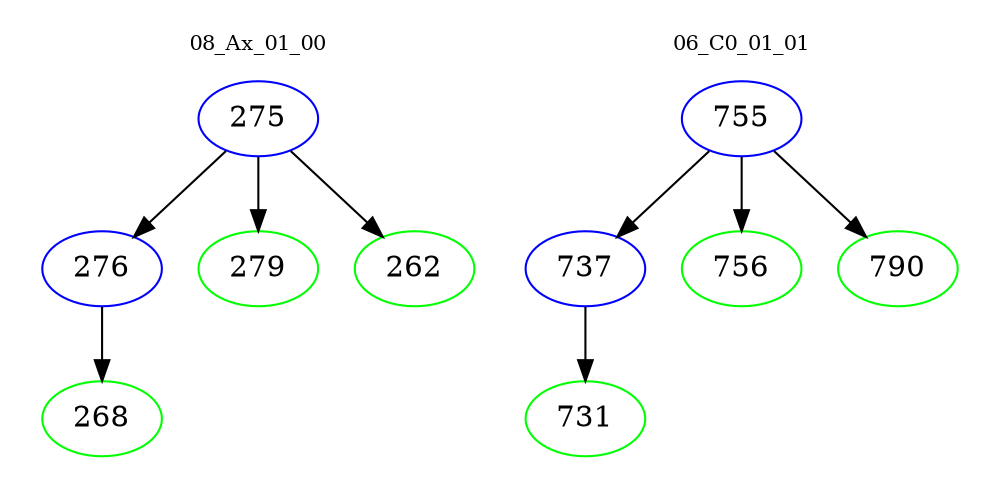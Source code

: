 digraph{
subgraph cluster_0 {
color = white
label = "08_Ax_01_00";
fontsize=10;
T0_275 [label="275", color="blue"]
T0_275 -> T0_276 [color="black"]
T0_276 [label="276", color="blue"]
T0_276 -> T0_268 [color="black"]
T0_268 [label="268", color="green"]
T0_275 -> T0_279 [color="black"]
T0_279 [label="279", color="green"]
T0_275 -> T0_262 [color="black"]
T0_262 [label="262", color="green"]
}
subgraph cluster_1 {
color = white
label = "06_C0_01_01";
fontsize=10;
T1_755 [label="755", color="blue"]
T1_755 -> T1_737 [color="black"]
T1_737 [label="737", color="blue"]
T1_737 -> T1_731 [color="black"]
T1_731 [label="731", color="green"]
T1_755 -> T1_756 [color="black"]
T1_756 [label="756", color="green"]
T1_755 -> T1_790 [color="black"]
T1_790 [label="790", color="green"]
}
}

